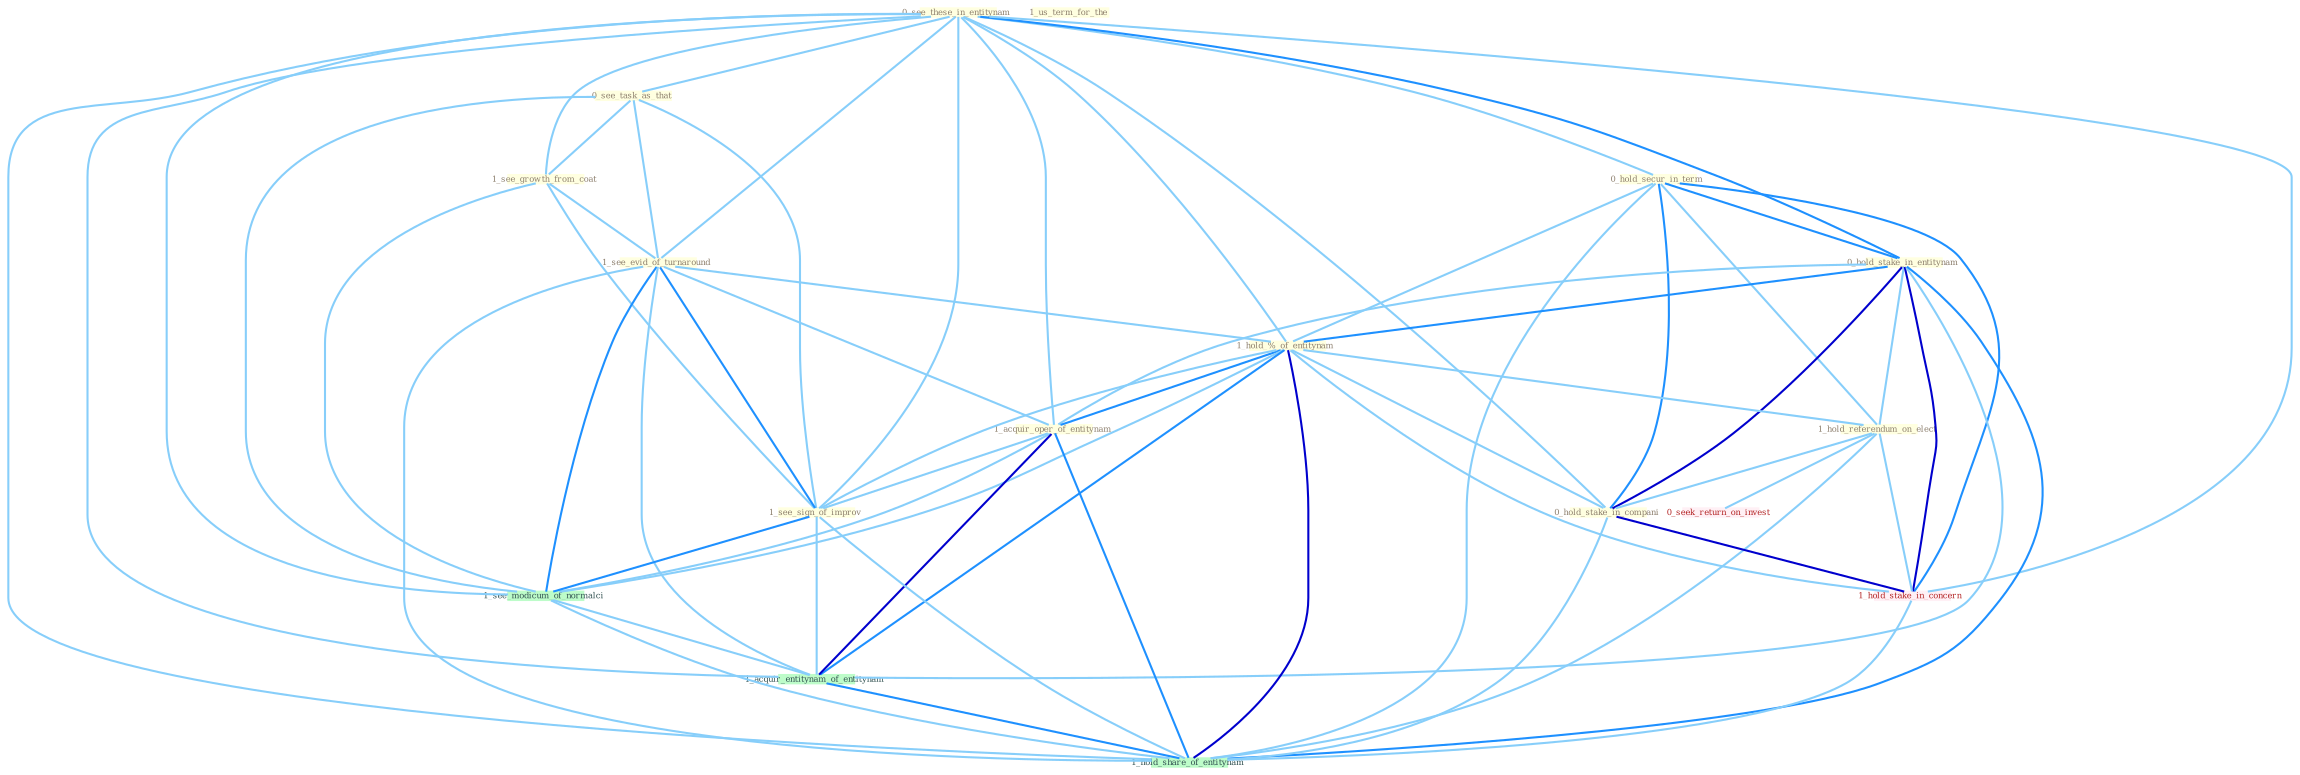 Graph G{ 
    node
    [shape=polygon,style=filled,width=.5,height=.06,color="#BDFCC9",fixedsize=true,fontsize=4,
    fontcolor="#2f4f4f"];
    {node
    [color="#ffffe0", fontcolor="#8b7d6b"] "0_see_these_in_entitynam " "0_see_task_as_that " "1_see_growth_from_coat " "1_see_evid_of_turnaround " "0_hold_secur_in_term " "0_hold_stake_in_entitynam " "1_hold_%_of_entitynam " "1_acquir_oper_of_entitynam " "1_hold_referendum_on_elect " "0_hold_stake_in_compani " "1_see_sign_of_improv " "1_us_term_for_the "}
{node [color="#fff0f5", fontcolor="#b22222"] "1_hold_stake_in_concern " "0_seek_return_on_invest "}
edge [color="#B0E2FF"];

	"0_see_these_in_entitynam " -- "0_see_task_as_that " [w="1", color="#87cefa" ];
	"0_see_these_in_entitynam " -- "1_see_growth_from_coat " [w="1", color="#87cefa" ];
	"0_see_these_in_entitynam " -- "1_see_evid_of_turnaround " [w="1", color="#87cefa" ];
	"0_see_these_in_entitynam " -- "0_hold_secur_in_term " [w="1", color="#87cefa" ];
	"0_see_these_in_entitynam " -- "0_hold_stake_in_entitynam " [w="2", color="#1e90ff" , len=0.8];
	"0_see_these_in_entitynam " -- "1_hold_%_of_entitynam " [w="1", color="#87cefa" ];
	"0_see_these_in_entitynam " -- "1_acquir_oper_of_entitynam " [w="1", color="#87cefa" ];
	"0_see_these_in_entitynam " -- "0_hold_stake_in_compani " [w="1", color="#87cefa" ];
	"0_see_these_in_entitynam " -- "1_see_sign_of_improv " [w="1", color="#87cefa" ];
	"0_see_these_in_entitynam " -- "1_hold_stake_in_concern " [w="1", color="#87cefa" ];
	"0_see_these_in_entitynam " -- "1_see_modicum_of_normalci " [w="1", color="#87cefa" ];
	"0_see_these_in_entitynam " -- "1_acquir_entitynam_of_entitynam " [w="1", color="#87cefa" ];
	"0_see_these_in_entitynam " -- "1_hold_share_of_entitynam " [w="1", color="#87cefa" ];
	"0_see_task_as_that " -- "1_see_growth_from_coat " [w="1", color="#87cefa" ];
	"0_see_task_as_that " -- "1_see_evid_of_turnaround " [w="1", color="#87cefa" ];
	"0_see_task_as_that " -- "1_see_sign_of_improv " [w="1", color="#87cefa" ];
	"0_see_task_as_that " -- "1_see_modicum_of_normalci " [w="1", color="#87cefa" ];
	"1_see_growth_from_coat " -- "1_see_evid_of_turnaround " [w="1", color="#87cefa" ];
	"1_see_growth_from_coat " -- "1_see_sign_of_improv " [w="1", color="#87cefa" ];
	"1_see_growth_from_coat " -- "1_see_modicum_of_normalci " [w="1", color="#87cefa" ];
	"1_see_evid_of_turnaround " -- "1_hold_%_of_entitynam " [w="1", color="#87cefa" ];
	"1_see_evid_of_turnaround " -- "1_acquir_oper_of_entitynam " [w="1", color="#87cefa" ];
	"1_see_evid_of_turnaround " -- "1_see_sign_of_improv " [w="2", color="#1e90ff" , len=0.8];
	"1_see_evid_of_turnaround " -- "1_see_modicum_of_normalci " [w="2", color="#1e90ff" , len=0.8];
	"1_see_evid_of_turnaround " -- "1_acquir_entitynam_of_entitynam " [w="1", color="#87cefa" ];
	"1_see_evid_of_turnaround " -- "1_hold_share_of_entitynam " [w="1", color="#87cefa" ];
	"0_hold_secur_in_term " -- "0_hold_stake_in_entitynam " [w="2", color="#1e90ff" , len=0.8];
	"0_hold_secur_in_term " -- "1_hold_%_of_entitynam " [w="1", color="#87cefa" ];
	"0_hold_secur_in_term " -- "1_hold_referendum_on_elect " [w="1", color="#87cefa" ];
	"0_hold_secur_in_term " -- "0_hold_stake_in_compani " [w="2", color="#1e90ff" , len=0.8];
	"0_hold_secur_in_term " -- "1_hold_stake_in_concern " [w="2", color="#1e90ff" , len=0.8];
	"0_hold_secur_in_term " -- "1_hold_share_of_entitynam " [w="1", color="#87cefa" ];
	"0_hold_stake_in_entitynam " -- "1_hold_%_of_entitynam " [w="2", color="#1e90ff" , len=0.8];
	"0_hold_stake_in_entitynam " -- "1_acquir_oper_of_entitynam " [w="1", color="#87cefa" ];
	"0_hold_stake_in_entitynam " -- "1_hold_referendum_on_elect " [w="1", color="#87cefa" ];
	"0_hold_stake_in_entitynam " -- "0_hold_stake_in_compani " [w="3", color="#0000cd" , len=0.6];
	"0_hold_stake_in_entitynam " -- "1_hold_stake_in_concern " [w="3", color="#0000cd" , len=0.6];
	"0_hold_stake_in_entitynam " -- "1_acquir_entitynam_of_entitynam " [w="1", color="#87cefa" ];
	"0_hold_stake_in_entitynam " -- "1_hold_share_of_entitynam " [w="2", color="#1e90ff" , len=0.8];
	"1_hold_%_of_entitynam " -- "1_acquir_oper_of_entitynam " [w="2", color="#1e90ff" , len=0.8];
	"1_hold_%_of_entitynam " -- "1_hold_referendum_on_elect " [w="1", color="#87cefa" ];
	"1_hold_%_of_entitynam " -- "0_hold_stake_in_compani " [w="1", color="#87cefa" ];
	"1_hold_%_of_entitynam " -- "1_see_sign_of_improv " [w="1", color="#87cefa" ];
	"1_hold_%_of_entitynam " -- "1_hold_stake_in_concern " [w="1", color="#87cefa" ];
	"1_hold_%_of_entitynam " -- "1_see_modicum_of_normalci " [w="1", color="#87cefa" ];
	"1_hold_%_of_entitynam " -- "1_acquir_entitynam_of_entitynam " [w="2", color="#1e90ff" , len=0.8];
	"1_hold_%_of_entitynam " -- "1_hold_share_of_entitynam " [w="3", color="#0000cd" , len=0.6];
	"1_acquir_oper_of_entitynam " -- "1_see_sign_of_improv " [w="1", color="#87cefa" ];
	"1_acquir_oper_of_entitynam " -- "1_see_modicum_of_normalci " [w="1", color="#87cefa" ];
	"1_acquir_oper_of_entitynam " -- "1_acquir_entitynam_of_entitynam " [w="3", color="#0000cd" , len=0.6];
	"1_acquir_oper_of_entitynam " -- "1_hold_share_of_entitynam " [w="2", color="#1e90ff" , len=0.8];
	"1_hold_referendum_on_elect " -- "0_hold_stake_in_compani " [w="1", color="#87cefa" ];
	"1_hold_referendum_on_elect " -- "1_hold_stake_in_concern " [w="1", color="#87cefa" ];
	"1_hold_referendum_on_elect " -- "0_seek_return_on_invest " [w="1", color="#87cefa" ];
	"1_hold_referendum_on_elect " -- "1_hold_share_of_entitynam " [w="1", color="#87cefa" ];
	"0_hold_stake_in_compani " -- "1_hold_stake_in_concern " [w="3", color="#0000cd" , len=0.6];
	"0_hold_stake_in_compani " -- "1_hold_share_of_entitynam " [w="1", color="#87cefa" ];
	"1_see_sign_of_improv " -- "1_see_modicum_of_normalci " [w="2", color="#1e90ff" , len=0.8];
	"1_see_sign_of_improv " -- "1_acquir_entitynam_of_entitynam " [w="1", color="#87cefa" ];
	"1_see_sign_of_improv " -- "1_hold_share_of_entitynam " [w="1", color="#87cefa" ];
	"1_hold_stake_in_concern " -- "1_hold_share_of_entitynam " [w="1", color="#87cefa" ];
	"1_see_modicum_of_normalci " -- "1_acquir_entitynam_of_entitynam " [w="1", color="#87cefa" ];
	"1_see_modicum_of_normalci " -- "1_hold_share_of_entitynam " [w="1", color="#87cefa" ];
	"1_acquir_entitynam_of_entitynam " -- "1_hold_share_of_entitynam " [w="2", color="#1e90ff" , len=0.8];
}